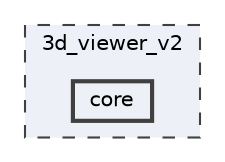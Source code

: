 digraph "3d_viewer_v2/core"
{
 // LATEX_PDF_SIZE
  bgcolor="transparent";
  edge [fontname=Helvetica,fontsize=10,labelfontname=Helvetica,labelfontsize=10];
  node [fontname=Helvetica,fontsize=10,shape=box,height=0.2,width=0.4];
  compound=true
  subgraph clusterdir_1efc8496e7a9f766f90ee8df89636f3c {
    graph [ bgcolor="#edf0f7", pencolor="grey25", label="3d_viewer_v2", fontname=Helvetica,fontsize=10 style="filled,dashed", URL="dir_1efc8496e7a9f766f90ee8df89636f3c.html",tooltip=""]
  dir_4c1170b7438d414dc22d825b024d43b5 [label="core", fillcolor="#edf0f7", color="grey25", style="filled,bold", URL="dir_4c1170b7438d414dc22d825b024d43b5.html",tooltip=""];
  }
}
